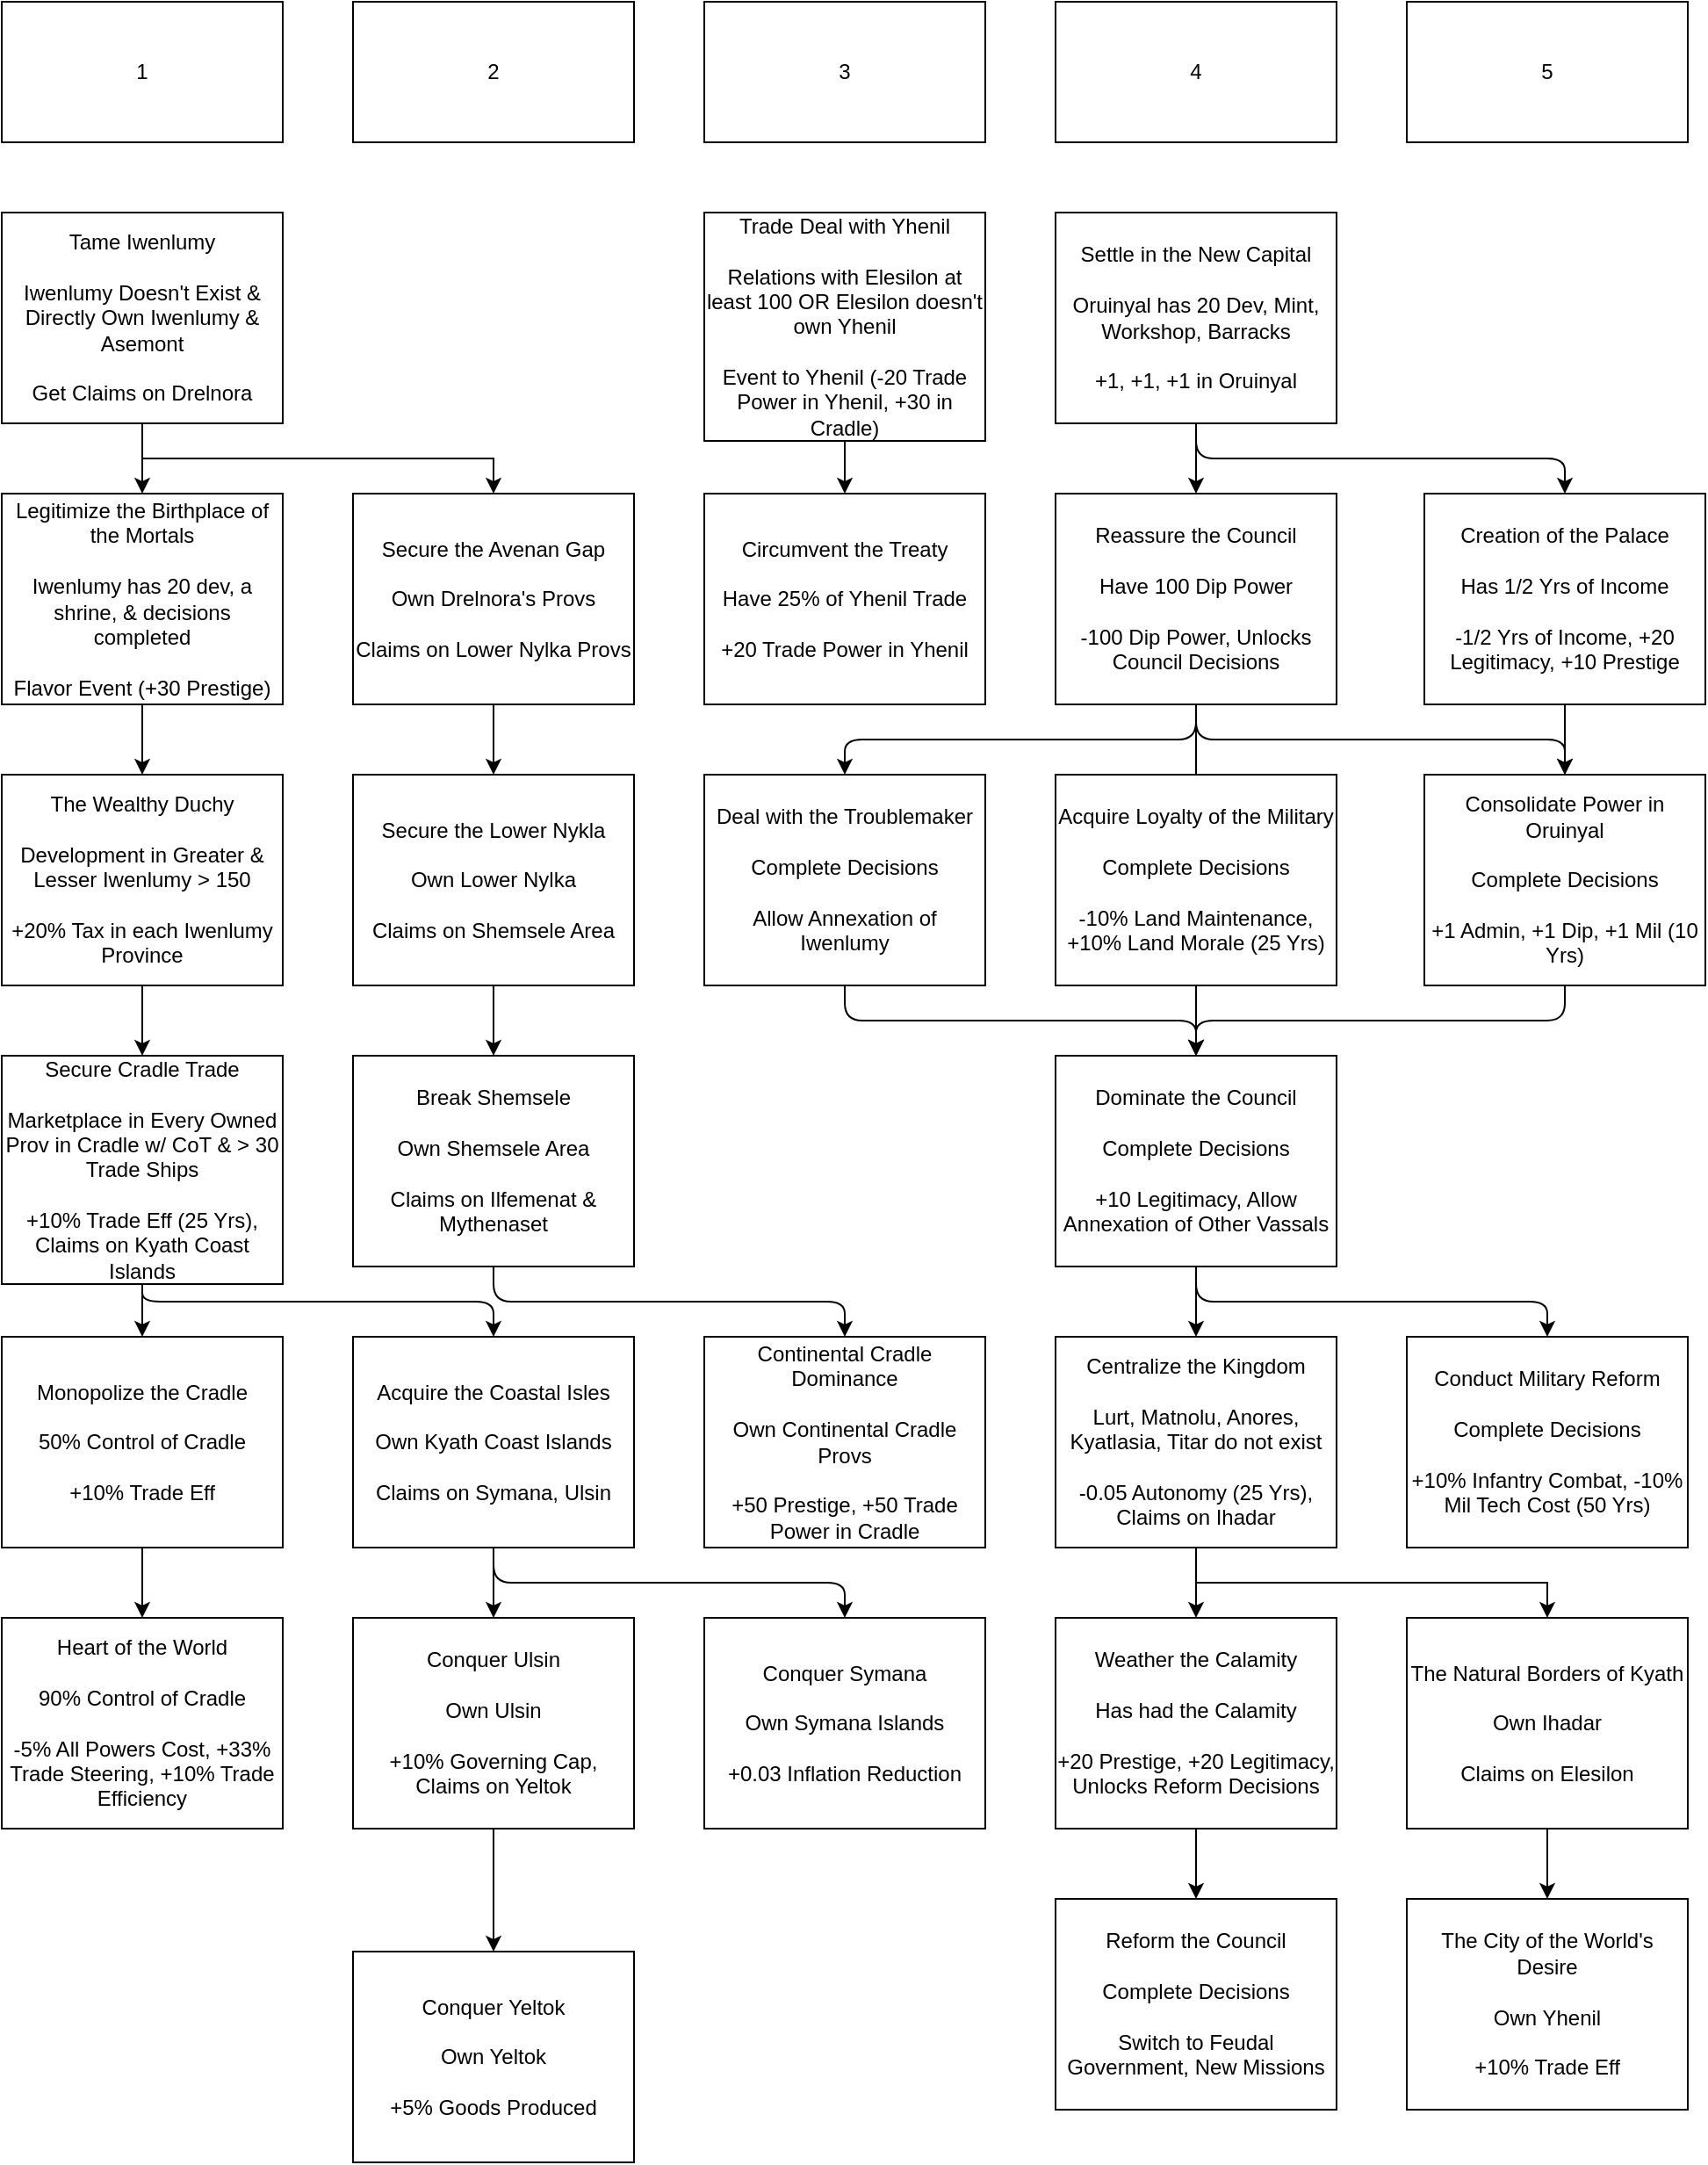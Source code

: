 <mxfile version="17.2.4" type="device"><diagram id="8blluzyVBmD7T7PKfZYE" name="Page-1"><mxGraphModel dx="1016" dy="618" grid="1" gridSize="10" guides="1" tooltips="1" connect="1" arrows="1" fold="1" page="1" pageScale="1" pageWidth="850" pageHeight="1100" math="0" shadow="0"><root><mxCell id="0"/><mxCell id="1" parent="0"/><mxCell id="V4ya80lvYqjHVNn7yHLr-1" value="1" style="rounded=0;whiteSpace=wrap;html=1;" vertex="1" parent="1"><mxGeometry x="40" y="40" width="160" height="80" as="geometry"/></mxCell><mxCell id="V4ya80lvYqjHVNn7yHLr-2" value="2" style="rounded=0;whiteSpace=wrap;html=1;" vertex="1" parent="1"><mxGeometry x="240" y="40" width="160" height="80" as="geometry"/></mxCell><mxCell id="V4ya80lvYqjHVNn7yHLr-3" value="3" style="rounded=0;whiteSpace=wrap;html=1;" vertex="1" parent="1"><mxGeometry x="440" y="40" width="160" height="80" as="geometry"/></mxCell><mxCell id="V4ya80lvYqjHVNn7yHLr-4" value="4" style="rounded=0;whiteSpace=wrap;html=1;" vertex="1" parent="1"><mxGeometry x="640" y="40" width="160" height="80" as="geometry"/></mxCell><mxCell id="V4ya80lvYqjHVNn7yHLr-5" value="5" style="rounded=0;whiteSpace=wrap;html=1;" vertex="1" parent="1"><mxGeometry x="840" y="40" width="160" height="80" as="geometry"/></mxCell><mxCell id="V4ya80lvYqjHVNn7yHLr-84" style="edgeStyle=orthogonalEdgeStyle;rounded=1;orthogonalLoop=1;jettySize=auto;html=1;entryX=0.5;entryY=0;entryDx=0;entryDy=0;fontColor=#FFCCCC;" edge="1" parent="1" source="V4ya80lvYqjHVNn7yHLr-6" target="V4ya80lvYqjHVNn7yHLr-82"><mxGeometry relative="1" as="geometry"><Array as="points"><mxPoint x="720" y="460"/><mxPoint x="520" y="460"/></Array></mxGeometry></mxCell><mxCell id="V4ya80lvYqjHVNn7yHLr-89" style="edgeStyle=orthogonalEdgeStyle;rounded=1;orthogonalLoop=1;jettySize=auto;html=1;entryX=0.5;entryY=0;entryDx=0;entryDy=0;fontColor=#FFCCCC;" edge="1" parent="1" source="V4ya80lvYqjHVNn7yHLr-6" target="V4ya80lvYqjHVNn7yHLr-88"><mxGeometry relative="1" as="geometry"><Array as="points"><mxPoint x="720" y="490"/><mxPoint x="720" y="490"/></Array></mxGeometry></mxCell><mxCell id="V4ya80lvYqjHVNn7yHLr-100" style="edgeStyle=orthogonalEdgeStyle;rounded=1;orthogonalLoop=1;jettySize=auto;html=1;entryX=0.5;entryY=0;entryDx=0;entryDy=0;fontColor=#FFCCCC;" edge="1" parent="1" source="V4ya80lvYqjHVNn7yHLr-6" target="V4ya80lvYqjHVNn7yHLr-85"><mxGeometry relative="1" as="geometry"><Array as="points"><mxPoint x="720" y="460"/><mxPoint x="930" y="460"/></Array></mxGeometry></mxCell><mxCell id="V4ya80lvYqjHVNn7yHLr-6" value="Reassure the Council&lt;br&gt;&lt;br&gt;Have 100 Dip Power&lt;br&gt;&lt;br&gt;-100 Dip Power, Unlocks Council Decisions" style="rounded=0;whiteSpace=wrap;html=1;" vertex="1" parent="1"><mxGeometry x="640" y="320" width="160" height="120" as="geometry"/></mxCell><mxCell id="V4ya80lvYqjHVNn7yHLr-25" style="edgeStyle=orthogonalEdgeStyle;rounded=0;orthogonalLoop=1;jettySize=auto;html=1;entryX=0.5;entryY=0;entryDx=0;entryDy=0;fontColor=#FFCCCC;" edge="1" parent="1" source="V4ya80lvYqjHVNn7yHLr-7" target="V4ya80lvYqjHVNn7yHLr-10"><mxGeometry relative="1" as="geometry"/></mxCell><mxCell id="V4ya80lvYqjHVNn7yHLr-26" style="edgeStyle=orthogonalEdgeStyle;rounded=0;orthogonalLoop=1;jettySize=auto;html=1;fontColor=#FFCCCC;entryX=0.5;entryY=0;entryDx=0;entryDy=0;" edge="1" parent="1" source="V4ya80lvYqjHVNn7yHLr-7" target="V4ya80lvYqjHVNn7yHLr-8"><mxGeometry relative="1" as="geometry"><mxPoint x="340" y="270" as="targetPoint"/><Array as="points"><mxPoint x="120" y="300"/><mxPoint x="320" y="300"/></Array></mxGeometry></mxCell><mxCell id="V4ya80lvYqjHVNn7yHLr-7" value="Tame Iwenlumy&lt;br&gt;&lt;br&gt;Iwenlumy Doesn't Exist &amp;amp; Directly Own Iwenlumy &amp;amp; Asemont&lt;br&gt;&lt;br&gt;Get Claims on Drelnora" style="rounded=0;whiteSpace=wrap;html=1;" vertex="1" parent="1"><mxGeometry x="40" y="160" width="160" height="120" as="geometry"/></mxCell><mxCell id="V4ya80lvYqjHVNn7yHLr-30" style="edgeStyle=orthogonalEdgeStyle;rounded=0;orthogonalLoop=1;jettySize=auto;html=1;fontColor=#FFCCCC;" edge="1" parent="1" source="V4ya80lvYqjHVNn7yHLr-8" target="V4ya80lvYqjHVNn7yHLr-16"><mxGeometry relative="1" as="geometry"/></mxCell><mxCell id="V4ya80lvYqjHVNn7yHLr-8" value="Secure the Avenan Gap&lt;br&gt;&lt;br&gt;Own Drelnora's Provs&lt;br&gt;&lt;br&gt;Claims on Lower Nylka Provs" style="rounded=0;whiteSpace=wrap;html=1;" vertex="1" parent="1"><mxGeometry x="240" y="320" width="160" height="120" as="geometry"/></mxCell><mxCell id="V4ya80lvYqjHVNn7yHLr-93" style="edgeStyle=orthogonalEdgeStyle;rounded=1;orthogonalLoop=1;jettySize=auto;html=1;fontColor=#FFCCCC;" edge="1" parent="1" source="V4ya80lvYqjHVNn7yHLr-9" target="V4ya80lvYqjHVNn7yHLr-92"><mxGeometry relative="1" as="geometry"><Array as="points"><mxPoint x="720" y="780"/><mxPoint x="920" y="780"/></Array></mxGeometry></mxCell><mxCell id="V4ya80lvYqjHVNn7yHLr-94" style="edgeStyle=orthogonalEdgeStyle;rounded=1;orthogonalLoop=1;jettySize=auto;html=1;entryX=0.5;entryY=0;entryDx=0;entryDy=0;fontColor=#FFCCCC;" edge="1" parent="1" source="V4ya80lvYqjHVNn7yHLr-9" target="V4ya80lvYqjHVNn7yHLr-35"><mxGeometry relative="1" as="geometry"/></mxCell><mxCell id="V4ya80lvYqjHVNn7yHLr-9" value="Dominate the Council&lt;br&gt;&lt;br&gt;Complete Decisions&lt;br&gt;&lt;br&gt;+10 Legitimacy, Allow Annexation of Other Vassals" style="rounded=0;whiteSpace=wrap;html=1;" vertex="1" parent="1"><mxGeometry x="640" y="640" width="160" height="120" as="geometry"/></mxCell><mxCell id="V4ya80lvYqjHVNn7yHLr-27" style="edgeStyle=orthogonalEdgeStyle;rounded=0;orthogonalLoop=1;jettySize=auto;html=1;fontColor=#FFCCCC;" edge="1" parent="1" source="V4ya80lvYqjHVNn7yHLr-10" target="V4ya80lvYqjHVNn7yHLr-11"><mxGeometry relative="1" as="geometry"/></mxCell><mxCell id="V4ya80lvYqjHVNn7yHLr-10" value="Legitimize the Birthplace of the Mortals&lt;br&gt;&lt;br&gt;Iwenlumy has 20 dev, a shrine, &amp;amp; decisions completed&lt;br&gt;&lt;br&gt;Flavor Event (+30 Prestige)" style="rounded=0;whiteSpace=wrap;html=1;" vertex="1" parent="1"><mxGeometry x="40" y="320" width="160" height="120" as="geometry"/></mxCell><mxCell id="V4ya80lvYqjHVNn7yHLr-28" style="edgeStyle=orthogonalEdgeStyle;rounded=0;orthogonalLoop=1;jettySize=auto;html=1;entryX=0.5;entryY=0;entryDx=0;entryDy=0;fontColor=#FFCCCC;" edge="1" parent="1" source="V4ya80lvYqjHVNn7yHLr-11" target="V4ya80lvYqjHVNn7yHLr-17"><mxGeometry relative="1" as="geometry"/></mxCell><mxCell id="V4ya80lvYqjHVNn7yHLr-11" value="The Wealthy Duchy&lt;br&gt;&lt;br&gt;Development in Greater &amp;amp; Lesser Iwenlumy &amp;gt; 150&lt;br&gt;&lt;br&gt;+20% Tax in each Iwenlumy Province" style="rounded=0;whiteSpace=wrap;html=1;" vertex="1" parent="1"><mxGeometry x="40" y="480" width="160" height="120" as="geometry"/></mxCell><mxCell id="V4ya80lvYqjHVNn7yHLr-33" style="edgeStyle=orthogonalEdgeStyle;rounded=1;orthogonalLoop=1;jettySize=auto;html=1;entryX=0.5;entryY=0;entryDx=0;entryDy=0;fontColor=#FFCCCC;" edge="1" parent="1" source="V4ya80lvYqjHVNn7yHLr-15" target="V4ya80lvYqjHVNn7yHLr-22"><mxGeometry relative="1" as="geometry"><Array as="points"><mxPoint x="320" y="780"/><mxPoint x="520" y="780"/></Array></mxGeometry></mxCell><mxCell id="V4ya80lvYqjHVNn7yHLr-15" value="Break Shemsele&lt;br&gt;&lt;br&gt;Own Shemsele Area&lt;br&gt;&lt;br&gt;Claims on Ilfemenat &amp;amp; Mythenaset" style="rounded=0;whiteSpace=wrap;html=1;" vertex="1" parent="1"><mxGeometry x="240" y="640" width="160" height="120" as="geometry"/></mxCell><mxCell id="V4ya80lvYqjHVNn7yHLr-29" style="edgeStyle=orthogonalEdgeStyle;rounded=0;orthogonalLoop=1;jettySize=auto;html=1;entryX=0.5;entryY=0;entryDx=0;entryDy=0;fontColor=#FFCCCC;" edge="1" parent="1" source="V4ya80lvYqjHVNn7yHLr-16" target="V4ya80lvYqjHVNn7yHLr-15"><mxGeometry relative="1" as="geometry"/></mxCell><mxCell id="V4ya80lvYqjHVNn7yHLr-16" value="Secure the Lower Nykla&lt;br&gt;&lt;br&gt;Own Lower Nylka&lt;br&gt;&lt;br&gt;Claims on Shemsele Area" style="rounded=0;whiteSpace=wrap;html=1;" vertex="1" parent="1"><mxGeometry x="240" y="480" width="160" height="120" as="geometry"/></mxCell><mxCell id="V4ya80lvYqjHVNn7yHLr-31" style="edgeStyle=orthogonalEdgeStyle;rounded=0;orthogonalLoop=1;jettySize=auto;html=1;entryX=0.5;entryY=0;entryDx=0;entryDy=0;fontColor=#FFCCCC;" edge="1" parent="1" source="V4ya80lvYqjHVNn7yHLr-17" target="V4ya80lvYqjHVNn7yHLr-23"><mxGeometry relative="1" as="geometry"/></mxCell><mxCell id="V4ya80lvYqjHVNn7yHLr-57" style="edgeStyle=orthogonalEdgeStyle;rounded=1;orthogonalLoop=1;jettySize=auto;html=1;entryX=0.5;entryY=0;entryDx=0;entryDy=0;fontColor=#FFCCCC;" edge="1" parent="1" source="V4ya80lvYqjHVNn7yHLr-17" target="V4ya80lvYqjHVNn7yHLr-54"><mxGeometry relative="1" as="geometry"><Array as="points"><mxPoint x="120" y="780"/><mxPoint x="320" y="780"/></Array></mxGeometry></mxCell><mxCell id="V4ya80lvYqjHVNn7yHLr-17" value="Secure Cradle Trade&lt;br&gt;&lt;br&gt;Marketplace in Every Owned Prov in Cradle w/ CoT &amp;amp; &amp;gt; 30 Trade Ships&lt;br&gt;&lt;br&gt;+10% Trade Eff (25 Yrs), Claims on Kyath Coast Islands" style="rounded=0;whiteSpace=wrap;html=1;" vertex="1" parent="1"><mxGeometry x="40" y="640" width="160" height="130" as="geometry"/></mxCell><mxCell id="V4ya80lvYqjHVNn7yHLr-22" value="Continental Cradle Dominance&lt;br&gt;&lt;br&gt;Own Continental Cradle Provs&lt;br&gt;&lt;br&gt;+50 Prestige, +50 Trade Power in Cradle" style="rounded=0;whiteSpace=wrap;html=1;" vertex="1" parent="1"><mxGeometry x="440" y="800" width="160" height="120" as="geometry"/></mxCell><mxCell id="V4ya80lvYqjHVNn7yHLr-32" style="edgeStyle=orthogonalEdgeStyle;rounded=0;orthogonalLoop=1;jettySize=auto;html=1;entryX=0.5;entryY=0;entryDx=0;entryDy=0;fontColor=#FFCCCC;" edge="1" parent="1" source="V4ya80lvYqjHVNn7yHLr-23" target="V4ya80lvYqjHVNn7yHLr-24"><mxGeometry relative="1" as="geometry"/></mxCell><mxCell id="V4ya80lvYqjHVNn7yHLr-23" value="Monopolize the Cradle&lt;br&gt;&lt;br&gt;50% Control of Cradle&lt;br&gt;&lt;br&gt;+10% Trade Eff" style="rounded=0;whiteSpace=wrap;html=1;" vertex="1" parent="1"><mxGeometry x="40" y="800" width="160" height="120" as="geometry"/></mxCell><mxCell id="V4ya80lvYqjHVNn7yHLr-24" value="Heart of the World&lt;br&gt;&lt;br&gt;90% Control of Cradle&lt;br&gt;&lt;br&gt;-5% All Powers Cost, +33% Trade Steering, +10% Trade Efficiency" style="rounded=0;whiteSpace=wrap;html=1;" vertex="1" parent="1"><mxGeometry x="40" y="960" width="160" height="120" as="geometry"/></mxCell><mxCell id="V4ya80lvYqjHVNn7yHLr-52" style="edgeStyle=orthogonalEdgeStyle;rounded=0;orthogonalLoop=1;jettySize=auto;html=1;entryX=0.5;entryY=0;entryDx=0;entryDy=0;fontColor=#FFCCCC;" edge="1" parent="1" source="V4ya80lvYqjHVNn7yHLr-35" target="V4ya80lvYqjHVNn7yHLr-47"><mxGeometry relative="1" as="geometry"><Array as="points"><mxPoint x="720" y="940"/><mxPoint x="920" y="940"/></Array></mxGeometry></mxCell><mxCell id="V4ya80lvYqjHVNn7yHLr-73" style="edgeStyle=orthogonalEdgeStyle;rounded=1;orthogonalLoop=1;jettySize=auto;html=1;entryX=0.5;entryY=0;entryDx=0;entryDy=0;fontColor=#FFCCCC;" edge="1" parent="1" source="V4ya80lvYqjHVNn7yHLr-35" target="V4ya80lvYqjHVNn7yHLr-71"><mxGeometry relative="1" as="geometry"/></mxCell><mxCell id="V4ya80lvYqjHVNn7yHLr-35" value="Centralize the Kingdom&lt;br&gt;&lt;br&gt;Lurt, Matnolu, Anores, Kyatlasia, Titar do not exist&lt;br&gt;&lt;br&gt;-0.05 Autonomy (25 Yrs), Claims on Ihadar" style="rounded=0;whiteSpace=wrap;html=1;" vertex="1" parent="1"><mxGeometry x="640" y="800" width="160" height="120" as="geometry"/></mxCell><mxCell id="V4ya80lvYqjHVNn7yHLr-36" value="Reform the Council&lt;br&gt;&lt;br&gt;Complete Decisions&lt;br&gt;&lt;br&gt;Switch to Feudal Government, New Missions" style="rounded=0;whiteSpace=wrap;html=1;" vertex="1" parent="1"><mxGeometry x="640" y="1120" width="160" height="120" as="geometry"/></mxCell><mxCell id="V4ya80lvYqjHVNn7yHLr-81" style="edgeStyle=orthogonalEdgeStyle;rounded=1;orthogonalLoop=1;jettySize=auto;html=1;entryX=0.5;entryY=0;entryDx=0;entryDy=0;fontColor=#FFCCCC;" edge="1" parent="1" source="V4ya80lvYqjHVNn7yHLr-45" target="V4ya80lvYqjHVNn7yHLr-6"><mxGeometry relative="1" as="geometry"><Array as="points"><mxPoint x="720" y="300"/><mxPoint x="720" y="300"/></Array></mxGeometry></mxCell><mxCell id="V4ya80lvYqjHVNn7yHLr-96" style="edgeStyle=orthogonalEdgeStyle;rounded=1;orthogonalLoop=1;jettySize=auto;html=1;fontColor=#FFCCCC;" edge="1" parent="1" source="V4ya80lvYqjHVNn7yHLr-45" target="V4ya80lvYqjHVNn7yHLr-95"><mxGeometry relative="1" as="geometry"><Array as="points"><mxPoint x="720" y="300"/><mxPoint x="930" y="300"/></Array></mxGeometry></mxCell><mxCell id="V4ya80lvYqjHVNn7yHLr-45" value="Settle in the New Capital&lt;br&gt;&lt;br&gt;Oruinyal has 20 Dev, Mint, Workshop, Barracks&lt;br&gt;&lt;br&gt;+1, +1, +1 in Oruinyal" style="rounded=0;whiteSpace=wrap;html=1;" vertex="1" parent="1"><mxGeometry x="640" y="160" width="160" height="120" as="geometry"/></mxCell><mxCell id="V4ya80lvYqjHVNn7yHLr-69" style="edgeStyle=orthogonalEdgeStyle;rounded=1;orthogonalLoop=1;jettySize=auto;html=1;entryX=0.5;entryY=0;entryDx=0;entryDy=0;fontColor=#FFCCCC;" edge="1" parent="1" source="V4ya80lvYqjHVNn7yHLr-47" target="V4ya80lvYqjHVNn7yHLr-68"><mxGeometry relative="1" as="geometry"/></mxCell><mxCell id="V4ya80lvYqjHVNn7yHLr-47" value="The Natural Borders of Kyath&lt;br&gt;&lt;br&gt;Own Ihadar&lt;br&gt;&lt;br&gt;Claims on Elesilon" style="rounded=0;whiteSpace=wrap;html=1;" vertex="1" parent="1"><mxGeometry x="840" y="960" width="160" height="120" as="geometry"/></mxCell><mxCell id="V4ya80lvYqjHVNn7yHLr-75" style="edgeStyle=orthogonalEdgeStyle;rounded=1;orthogonalLoop=1;jettySize=auto;html=1;entryX=0.5;entryY=0;entryDx=0;entryDy=0;fontColor=#FFCCCC;" edge="1" parent="1" source="V4ya80lvYqjHVNn7yHLr-48" target="V4ya80lvYqjHVNn7yHLr-74"><mxGeometry relative="1" as="geometry"/></mxCell><mxCell id="V4ya80lvYqjHVNn7yHLr-48" value="Trade Deal with Yhenil&lt;br&gt;&lt;br&gt;Relations with Elesilon at least 100 OR Elesilon doesn't own Yhenil&lt;br&gt;&lt;br&gt;Event to Yhenil (-20 Trade Power in Yhenil, +30 in Cradle)" style="rounded=0;whiteSpace=wrap;html=1;" vertex="1" parent="1"><mxGeometry x="440" y="160" width="160" height="130" as="geometry"/></mxCell><mxCell id="V4ya80lvYqjHVNn7yHLr-62" style="edgeStyle=orthogonalEdgeStyle;rounded=1;orthogonalLoop=1;jettySize=auto;html=1;entryX=0.5;entryY=0;entryDx=0;entryDy=0;fontColor=#FFCCCC;" edge="1" parent="1" source="V4ya80lvYqjHVNn7yHLr-54" target="V4ya80lvYqjHVNn7yHLr-59"><mxGeometry relative="1" as="geometry"><Array as="points"><mxPoint x="320" y="940"/><mxPoint x="520" y="940"/></Array></mxGeometry></mxCell><mxCell id="V4ya80lvYqjHVNn7yHLr-78" style="edgeStyle=orthogonalEdgeStyle;rounded=1;orthogonalLoop=1;jettySize=auto;html=1;entryX=0.5;entryY=0;entryDx=0;entryDy=0;fontColor=#FFCCCC;" edge="1" parent="1" source="V4ya80lvYqjHVNn7yHLr-54" target="V4ya80lvYqjHVNn7yHLr-60"><mxGeometry relative="1" as="geometry"/></mxCell><mxCell id="V4ya80lvYqjHVNn7yHLr-54" value="Acquire the Coastal Isles&lt;br&gt;&lt;br&gt;Own Kyath Coast Islands&lt;br&gt;&lt;br&gt;Claims on Symana, Ulsin" style="rounded=0;whiteSpace=wrap;html=1;" vertex="1" parent="1"><mxGeometry x="240" y="800" width="160" height="120" as="geometry"/></mxCell><mxCell id="V4ya80lvYqjHVNn7yHLr-58" value="Conquer Yeltok&lt;br&gt;&lt;br&gt;Own Yeltok&lt;br&gt;&lt;br&gt;+5% Goods Produced" style="rounded=0;whiteSpace=wrap;html=1;" vertex="1" parent="1"><mxGeometry x="240" y="1150" width="160" height="120" as="geometry"/></mxCell><mxCell id="V4ya80lvYqjHVNn7yHLr-59" value="Conquer Symana&lt;br&gt;&lt;br&gt;Own Symana Islands&lt;br&gt;&lt;br&gt;+0.03 Inflation Reduction" style="rounded=0;whiteSpace=wrap;html=1;" vertex="1" parent="1"><mxGeometry x="440" y="960" width="160" height="120" as="geometry"/></mxCell><mxCell id="V4ya80lvYqjHVNn7yHLr-79" style="edgeStyle=orthogonalEdgeStyle;rounded=1;orthogonalLoop=1;jettySize=auto;html=1;entryX=0.5;entryY=0;entryDx=0;entryDy=0;fontColor=#FFCCCC;" edge="1" parent="1" source="V4ya80lvYqjHVNn7yHLr-60" target="V4ya80lvYqjHVNn7yHLr-58"><mxGeometry relative="1" as="geometry"/></mxCell><mxCell id="V4ya80lvYqjHVNn7yHLr-60" value="Conquer Ulsin&lt;br&gt;&lt;br&gt;Own Ulsin&lt;br&gt;&lt;br&gt;+10% Governing Cap, Claims on Yeltok" style="rounded=0;whiteSpace=wrap;html=1;" vertex="1" parent="1"><mxGeometry x="240" y="960" width="160" height="120" as="geometry"/></mxCell><mxCell id="V4ya80lvYqjHVNn7yHLr-68" value="The City of the World's Desire&lt;br&gt;&lt;br&gt;Own Yhenil&lt;br&gt;&lt;br&gt;+10% Trade Eff" style="rounded=0;whiteSpace=wrap;html=1;" vertex="1" parent="1"><mxGeometry x="840" y="1120" width="160" height="120" as="geometry"/></mxCell><mxCell id="V4ya80lvYqjHVNn7yHLr-72" style="edgeStyle=orthogonalEdgeStyle;rounded=1;orthogonalLoop=1;jettySize=auto;html=1;entryX=0.5;entryY=0;entryDx=0;entryDy=0;fontColor=#FFCCCC;" edge="1" parent="1" source="V4ya80lvYqjHVNn7yHLr-71" target="V4ya80lvYqjHVNn7yHLr-36"><mxGeometry relative="1" as="geometry"/></mxCell><mxCell id="V4ya80lvYqjHVNn7yHLr-71" value="Weather the Calamity&lt;br&gt;&lt;br&gt;Has had the Calamity&lt;br&gt;&lt;br&gt;+20 Prestige, +20 Legitimacy, Unlocks Reform Decisions" style="rounded=0;whiteSpace=wrap;html=1;" vertex="1" parent="1"><mxGeometry x="640" y="960" width="160" height="120" as="geometry"/></mxCell><mxCell id="V4ya80lvYqjHVNn7yHLr-74" value="Circumvent the Treaty&lt;br&gt;&lt;br&gt;Have 25% of Yhenil Trade&lt;br&gt;&lt;br&gt;+20 Trade Power in Yhenil" style="rounded=0;whiteSpace=wrap;html=1;" vertex="1" parent="1"><mxGeometry x="440" y="320" width="160" height="120" as="geometry"/></mxCell><mxCell id="V4ya80lvYqjHVNn7yHLr-83" style="edgeStyle=orthogonalEdgeStyle;rounded=1;orthogonalLoop=1;jettySize=auto;html=1;fontColor=#FFCCCC;" edge="1" parent="1" source="V4ya80lvYqjHVNn7yHLr-82" target="V4ya80lvYqjHVNn7yHLr-9"><mxGeometry relative="1" as="geometry"><Array as="points"><mxPoint x="520" y="620"/><mxPoint x="720" y="620"/></Array></mxGeometry></mxCell><mxCell id="V4ya80lvYqjHVNn7yHLr-82" value="Deal with the Troublemaker&lt;br&gt;&lt;br&gt;Complete Decisions&lt;br&gt;&lt;br&gt;Allow Annexation of Iwenlumy" style="rounded=0;whiteSpace=wrap;html=1;" vertex="1" parent="1"><mxGeometry x="440" y="480" width="160" height="120" as="geometry"/></mxCell><mxCell id="V4ya80lvYqjHVNn7yHLr-102" style="edgeStyle=orthogonalEdgeStyle;rounded=1;orthogonalLoop=1;jettySize=auto;html=1;entryX=0.5;entryY=0;entryDx=0;entryDy=0;fontColor=#FFCCCC;" edge="1" parent="1" source="V4ya80lvYqjHVNn7yHLr-85" target="V4ya80lvYqjHVNn7yHLr-9"><mxGeometry relative="1" as="geometry"><Array as="points"><mxPoint x="930" y="620"/><mxPoint x="720" y="620"/></Array></mxGeometry></mxCell><mxCell id="V4ya80lvYqjHVNn7yHLr-85" value="Consolidate Power in Oruinyal&lt;br&gt;&lt;br&gt;Complete Decisions&lt;br&gt;&lt;br&gt;+1 Admin, +1 Dip, +1 Mil (10 Yrs)" style="rounded=0;whiteSpace=wrap;html=1;" vertex="1" parent="1"><mxGeometry x="850" y="480" width="160" height="120" as="geometry"/></mxCell><mxCell id="V4ya80lvYqjHVNn7yHLr-90" style="edgeStyle=orthogonalEdgeStyle;rounded=1;orthogonalLoop=1;jettySize=auto;html=1;fontColor=#FFCCCC;" edge="1" parent="1" source="V4ya80lvYqjHVNn7yHLr-88" target="V4ya80lvYqjHVNn7yHLr-9"><mxGeometry relative="1" as="geometry"><Array as="points"><mxPoint x="720" y="610"/><mxPoint x="720" y="610"/></Array></mxGeometry></mxCell><mxCell id="V4ya80lvYqjHVNn7yHLr-92" value="Conduct Military Reform&lt;br&gt;&lt;br&gt;Complete Decisions&lt;br&gt;&lt;br&gt;+10% Infantry Combat, -10% Mil Tech Cost (50 Yrs)" style="rounded=0;whiteSpace=wrap;html=1;" vertex="1" parent="1"><mxGeometry x="840" y="800" width="160" height="120" as="geometry"/></mxCell><mxCell id="V4ya80lvYqjHVNn7yHLr-101" style="edgeStyle=orthogonalEdgeStyle;rounded=1;orthogonalLoop=1;jettySize=auto;html=1;fontColor=#FFCCCC;" edge="1" parent="1" source="V4ya80lvYqjHVNn7yHLr-95"><mxGeometry relative="1" as="geometry"><mxPoint x="930" y="480" as="targetPoint"/></mxGeometry></mxCell><mxCell id="V4ya80lvYqjHVNn7yHLr-95" value="Creation of the Palace&lt;br&gt;&lt;br&gt;Has 1/2 Yrs of Income&lt;br&gt;&lt;br&gt;-1/2 Yrs of Income, +20 Legitimacy, +10 Prestige" style="rounded=0;whiteSpace=wrap;html=1;" vertex="1" parent="1"><mxGeometry x="850" y="320" width="160" height="120" as="geometry"/></mxCell><mxCell id="V4ya80lvYqjHVNn7yHLr-88" value="Acquire Loyalty of the Military&lt;br&gt;&lt;br&gt;Complete Decisions&lt;br&gt;&lt;br&gt;-10% Land Maintenance, +10% Land Morale (25 Yrs)" style="rounded=0;whiteSpace=wrap;html=1;" vertex="1" parent="1"><mxGeometry x="640" y="480" width="160" height="120" as="geometry"/></mxCell></root></mxGraphModel></diagram></mxfile>
